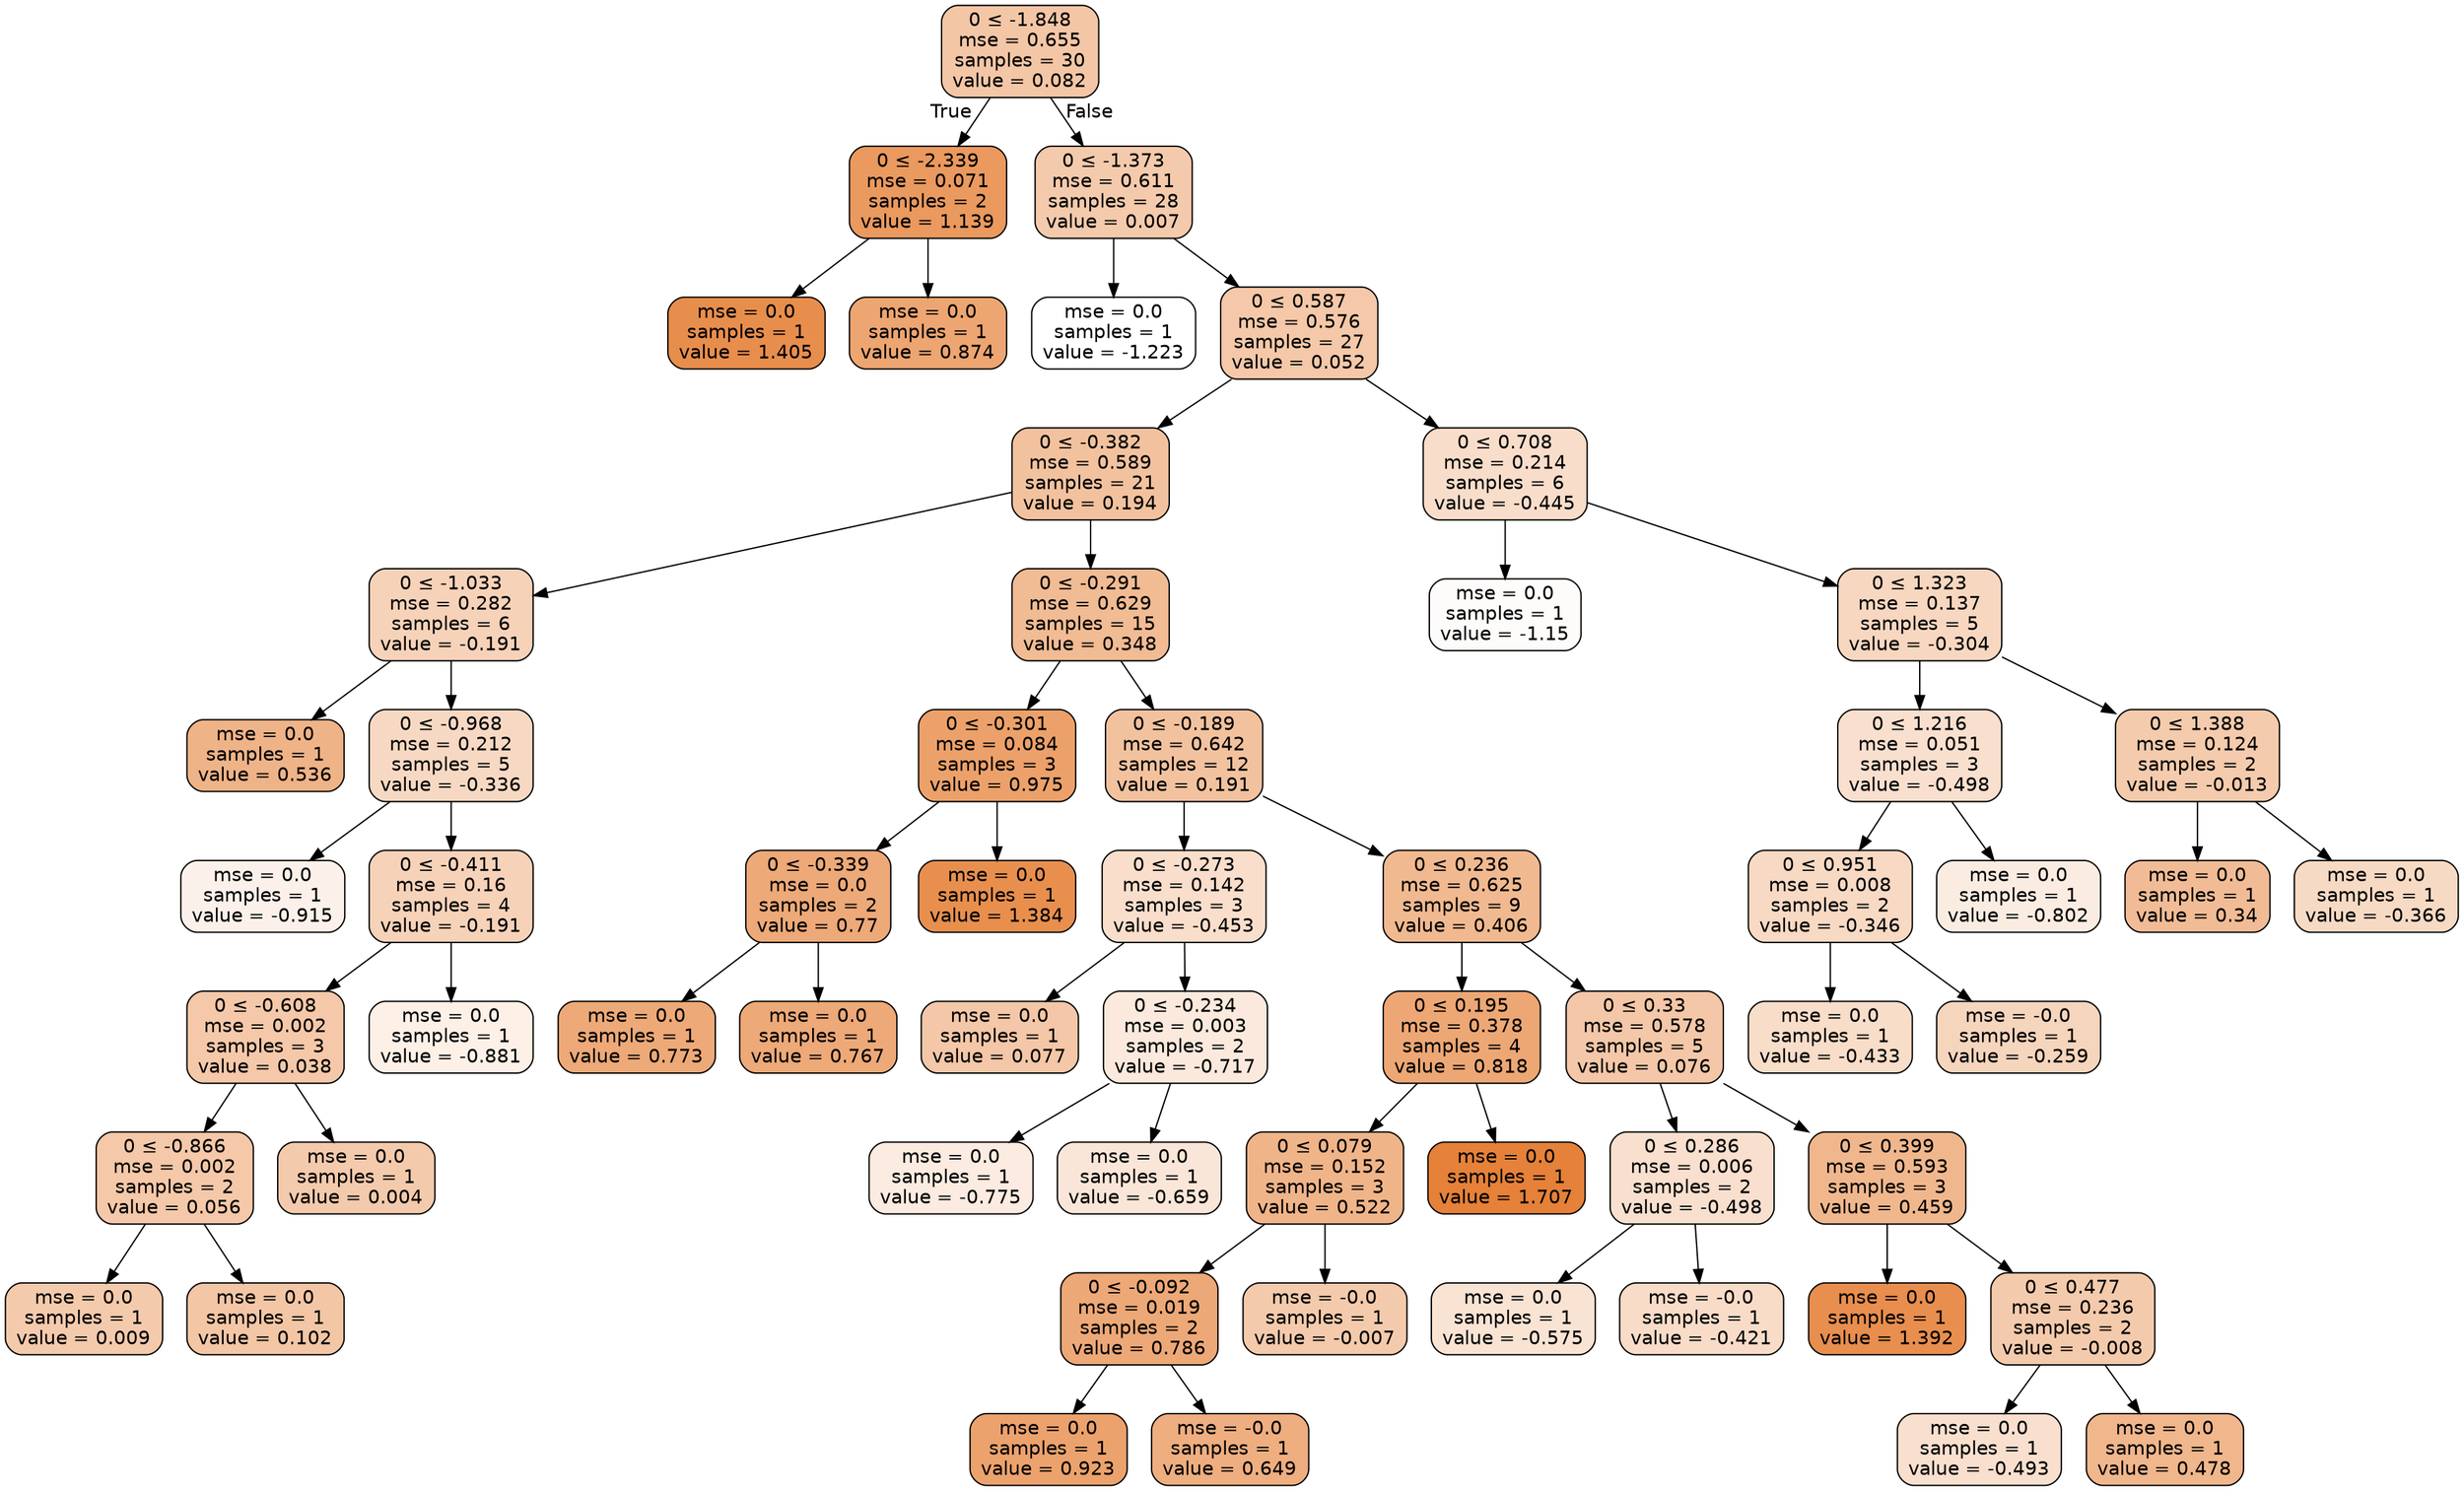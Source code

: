 digraph Tree {
node [shape=box, style="filled, rounded", color="black", fontname=helvetica] ;
edge [fontname=helvetica] ;
0 [label=<0 &le; -1.848<br/>mse = 0.655<br/>samples = 30<br/>value = 0.082>, fillcolor="#e5813972"] ;
1 [label=<0 &le; -2.339<br/>mse = 0.071<br/>samples = 2<br/>value = 1.139>, fillcolor="#e58139ce"] ;
0 -> 1 [labeldistance=2.5, labelangle=45, headlabel="True"] ;
2 [label=<mse = 0.0<br/>samples = 1<br/>value = 1.405>, fillcolor="#e58139e5"] ;
1 -> 2 ;
3 [label=<mse = 0.0<br/>samples = 1<br/>value = 0.874>, fillcolor="#e58139b6"] ;
1 -> 3 ;
4 [label=<0 &le; -1.373<br/>mse = 0.611<br/>samples = 28<br/>value = 0.007>, fillcolor="#e581396b"] ;
0 -> 4 [labeldistance=2.5, labelangle=-45, headlabel="False"] ;
5 [label=<mse = 0.0<br/>samples = 1<br/>value = -1.223>, fillcolor="#e5813900"] ;
4 -> 5 ;
6 [label=<0 &le; 0.587<br/>mse = 0.576<br/>samples = 27<br/>value = 0.052>, fillcolor="#e581396f"] ;
4 -> 6 ;
7 [label=<0 &le; -0.382<br/>mse = 0.589<br/>samples = 21<br/>value = 0.194>, fillcolor="#e581397b"] ;
6 -> 7 ;
8 [label=<0 &le; -1.033<br/>mse = 0.282<br/>samples = 6<br/>value = -0.191>, fillcolor="#e581395a"] ;
7 -> 8 ;
9 [label=<mse = 0.0<br/>samples = 1<br/>value = 0.536>, fillcolor="#e5813999"] ;
8 -> 9 ;
10 [label=<0 &le; -0.968<br/>mse = 0.212<br/>samples = 5<br/>value = -0.336>, fillcolor="#e581394d"] ;
8 -> 10 ;
11 [label=<mse = 0.0<br/>samples = 1<br/>value = -0.915>, fillcolor="#e581391b"] ;
10 -> 11 ;
12 [label=<0 &le; -0.411<br/>mse = 0.16<br/>samples = 4<br/>value = -0.191>, fillcolor="#e581395a"] ;
10 -> 12 ;
13 [label=<0 &le; -0.608<br/>mse = 0.002<br/>samples = 3<br/>value = 0.038>, fillcolor="#e581396e"] ;
12 -> 13 ;
14 [label=<0 &le; -0.866<br/>mse = 0.002<br/>samples = 2<br/>value = 0.056>, fillcolor="#e581396f"] ;
13 -> 14 ;
15 [label=<mse = 0.0<br/>samples = 1<br/>value = 0.009>, fillcolor="#e581396b"] ;
14 -> 15 ;
16 [label=<mse = 0.0<br/>samples = 1<br/>value = 0.102>, fillcolor="#e5813973"] ;
14 -> 16 ;
17 [label=<mse = 0.0<br/>samples = 1<br/>value = 0.004>, fillcolor="#e581396b"] ;
13 -> 17 ;
18 [label=<mse = 0.0<br/>samples = 1<br/>value = -0.881>, fillcolor="#e581391e"] ;
12 -> 18 ;
19 [label=<0 &le; -0.291<br/>mse = 0.629<br/>samples = 15<br/>value = 0.348>, fillcolor="#e5813989"] ;
7 -> 19 ;
20 [label=<0 &le; -0.301<br/>mse = 0.084<br/>samples = 3<br/>value = 0.975>, fillcolor="#e58139bf"] ;
19 -> 20 ;
21 [label=<0 &le; -0.339<br/>mse = 0.0<br/>samples = 2<br/>value = 0.77>, fillcolor="#e58139ad"] ;
20 -> 21 ;
22 [label=<mse = 0.0<br/>samples = 1<br/>value = 0.773>, fillcolor="#e58139ae"] ;
21 -> 22 ;
23 [label=<mse = 0.0<br/>samples = 1<br/>value = 0.767>, fillcolor="#e58139ad"] ;
21 -> 23 ;
24 [label=<mse = 0.0<br/>samples = 1<br/>value = 1.384>, fillcolor="#e58139e3"] ;
20 -> 24 ;
25 [label=<0 &le; -0.189<br/>mse = 0.642<br/>samples = 12<br/>value = 0.191>, fillcolor="#e581397b"] ;
19 -> 25 ;
26 [label=<0 &le; -0.273<br/>mse = 0.142<br/>samples = 3<br/>value = -0.453>, fillcolor="#e5813943"] ;
25 -> 26 ;
27 [label=<mse = 0.0<br/>samples = 1<br/>value = 0.077>, fillcolor="#e5813971"] ;
26 -> 27 ;
28 [label=<0 &le; -0.234<br/>mse = 0.003<br/>samples = 2<br/>value = -0.717>, fillcolor="#e581392c"] ;
26 -> 28 ;
29 [label=<mse = 0.0<br/>samples = 1<br/>value = -0.775>, fillcolor="#e5813927"] ;
28 -> 29 ;
30 [label=<mse = 0.0<br/>samples = 1<br/>value = -0.659>, fillcolor="#e5813931"] ;
28 -> 30 ;
31 [label=<0 &le; 0.236<br/>mse = 0.625<br/>samples = 9<br/>value = 0.406>, fillcolor="#e581398e"] ;
25 -> 31 ;
32 [label=<0 &le; 0.195<br/>mse = 0.378<br/>samples = 4<br/>value = 0.818>, fillcolor="#e58139b2"] ;
31 -> 32 ;
33 [label=<0 &le; 0.079<br/>mse = 0.152<br/>samples = 3<br/>value = 0.522>, fillcolor="#e5813998"] ;
32 -> 33 ;
34 [label=<0 &le; -0.092<br/>mse = 0.019<br/>samples = 2<br/>value = 0.786>, fillcolor="#e58139af"] ;
33 -> 34 ;
35 [label=<mse = 0.0<br/>samples = 1<br/>value = 0.923>, fillcolor="#e58139bb"] ;
34 -> 35 ;
36 [label=<mse = -0.0<br/>samples = 1<br/>value = 0.649>, fillcolor="#e58139a3"] ;
34 -> 36 ;
37 [label=<mse = -0.0<br/>samples = 1<br/>value = -0.007>, fillcolor="#e581396a"] ;
33 -> 37 ;
38 [label=<mse = 0.0<br/>samples = 1<br/>value = 1.707>, fillcolor="#e58139ff"] ;
32 -> 38 ;
39 [label=<0 &le; 0.33<br/>mse = 0.578<br/>samples = 5<br/>value = 0.076>, fillcolor="#e5813971"] ;
31 -> 39 ;
40 [label=<0 &le; 0.286<br/>mse = 0.006<br/>samples = 2<br/>value = -0.498>, fillcolor="#e581393f"] ;
39 -> 40 ;
41 [label=<mse = 0.0<br/>samples = 1<br/>value = -0.575>, fillcolor="#e5813938"] ;
40 -> 41 ;
42 [label=<mse = -0.0<br/>samples = 1<br/>value = -0.421>, fillcolor="#e5813946"] ;
40 -> 42 ;
43 [label=<0 &le; 0.399<br/>mse = 0.593<br/>samples = 3<br/>value = 0.459>, fillcolor="#e5813992"] ;
39 -> 43 ;
44 [label=<mse = 0.0<br/>samples = 1<br/>value = 1.392>, fillcolor="#e58139e4"] ;
43 -> 44 ;
45 [label=<0 &le; 0.477<br/>mse = 0.236<br/>samples = 2<br/>value = -0.008>, fillcolor="#e581396a"] ;
43 -> 45 ;
46 [label=<mse = 0.0<br/>samples = 1<br/>value = -0.493>, fillcolor="#e581393f"] ;
45 -> 46 ;
47 [label=<mse = 0.0<br/>samples = 1<br/>value = 0.478>, fillcolor="#e5813994"] ;
45 -> 47 ;
48 [label=<0 &le; 0.708<br/>mse = 0.214<br/>samples = 6<br/>value = -0.445>, fillcolor="#e5813944"] ;
6 -> 48 ;
49 [label=<mse = 0.0<br/>samples = 1<br/>value = -1.15>, fillcolor="#e5813906"] ;
48 -> 49 ;
50 [label=<0 &le; 1.323<br/>mse = 0.137<br/>samples = 5<br/>value = -0.304>, fillcolor="#e5813950"] ;
48 -> 50 ;
51 [label=<0 &le; 1.216<br/>mse = 0.051<br/>samples = 3<br/>value = -0.498>, fillcolor="#e581393f"] ;
50 -> 51 ;
52 [label=<0 &le; 0.951<br/>mse = 0.008<br/>samples = 2<br/>value = -0.346>, fillcolor="#e581394c"] ;
51 -> 52 ;
53 [label=<mse = 0.0<br/>samples = 1<br/>value = -0.433>, fillcolor="#e5813945"] ;
52 -> 53 ;
54 [label=<mse = -0.0<br/>samples = 1<br/>value = -0.259>, fillcolor="#e5813954"] ;
52 -> 54 ;
55 [label=<mse = 0.0<br/>samples = 1<br/>value = -0.802>, fillcolor="#e5813925"] ;
51 -> 55 ;
56 [label=<0 &le; 1.388<br/>mse = 0.124<br/>samples = 2<br/>value = -0.013>, fillcolor="#e5813969"] ;
50 -> 56 ;
57 [label=<mse = 0.0<br/>samples = 1<br/>value = 0.34>, fillcolor="#e5813988"] ;
56 -> 57 ;
58 [label=<mse = 0.0<br/>samples = 1<br/>value = -0.366>, fillcolor="#e581394b"] ;
56 -> 58 ;
}